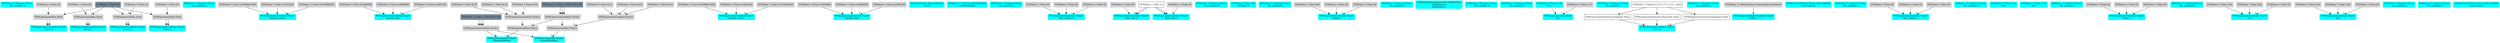 digraph G {
node0 [shape="box" color="cyan" style="filled" label="VFXValue`1 Boolean (True)
_vfx_enabled_a"]
node1 [shape="box" color="cyan" style="filled" label="VFXExpressionCombine Float2
Count_a"]
node2 [shape="box" color="lightgray" style="filled" label="VFXExpressionMax Float"]
node3 [shape="box" color="lightgray" style="filled" label="VFXValue`1 Float (3)"]
node4 [shape="box" color="lightslategray" style="filled" label="VFXValue`1 Float (0)"]
node5 [shape="box" color="cyan" style="filled" label="VFXExpressionCombine Float2
Delay_a"]
node6 [shape="box" color="lightgray" style="filled" label="VFXExpressionMax Float"]
node7 [shape="box" color="lightgray" style="filled" label="VFXValue`1 Float (0)"]
node8 [shape="box" color="cyan" style="filled" label="VFXValue`1 Boolean (True)
_vfx_enabled_a"]
node9 [shape="box" color="cyan" style="filled" label="VFXExpressionCombine Float2
Count_a"]
node10 [shape="box" color="lightgray" style="filled" label="VFXExpressionMax Float"]
node11 [shape="box" color="lightgray" style="filled" label="VFXValue`1 Float (3)"]
node12 [shape="box" color="cyan" style="filled" label="VFXExpressionCombine Float2
Delay_a"]
node13 [shape="box" color="lightgray" style="filled" label="VFXExpressionMax Float"]
node14 [shape="box" color="lightgray" style="filled" label="VFXValue`1 Float (0)"]
node15 [shape="box" color="cyan" style="filled" label="VFXExpressionCombine Float3
bounds_center"]
node16 [shape="box" color="lightgray" style="filled" label="VFXValue`1 Float (-0,008661509)"]
node17 [shape="box" color="lightgray" style="filled" label="VFXValue`1 Float (1,401422)"]
node18 [shape="box" color="lightgray" style="filled" label="VFXValue`1 Float (-0,01848245)"]
node19 [shape="box" color="cyan" style="filled" label="VFXExpressionCombine Float3
bounds_size"]
node20 [shape="box" color="lightgray" style="filled" label="VFXValue`1 Float (3,004998)"]
node21 [shape="box" color="lightgray" style="filled" label="VFXValue`1 Float (3,960069)"]
node22 [shape="box" color="lightgray" style="filled" label="VFXValue`1 Float (3,060745)"]
node23 [shape="box" color="cyan" style="filled" label="VFXExpressionMin Float3
boundsPadding"]
node24 [shape="box" color="lightgray" style="filled" label="VFXExpressionMax Float3"]
node25 [shape="box" color="lightgray" style="filled" label="VFXExpressionCombine Float3"]
node26 [shape="box" color="lightgray" style="filled" label="VFXValue`1 Float (0,5)"]
node27 [shape="box" color="lightgray" style="filled" label="VFXValue`1 Float (0,5)"]
node28 [shape="box" color="lightgray" style="filled" label="VFXValue`1 Float (0,5)"]
node29 [shape="box" color="lightgray" style="filled" label="VFXExpressionCombine Float3"]
node30 [shape="box" color="lightslategray" style="filled" label="VFXValue`1 Float (-1,701412E+38)"]
node31 [shape="box" color="lightgray" style="filled" label="VFXExpressionCombine Float3"]
node32 [shape="box" color="lightslategray" style="filled" label="VFXValue`1 Float (1,701412E+38)"]
node33 [shape="box" color="cyan" style="filled" label="VFXExpressionCombine Float3
bounds_center"]
node34 [shape="box" color="lightgray" style="filled" label="VFXValue`1 Float (-0,008661509)"]
node35 [shape="box" color="lightgray" style="filled" label="VFXValue`1 Float (1,401422)"]
node36 [shape="box" color="lightgray" style="filled" label="VFXValue`1 Float (-0,01848245)"]
node37 [shape="box" color="cyan" style="filled" label="VFXExpressionCombine Float3
bounds_size"]
node38 [shape="box" color="lightgray" style="filled" label="VFXValue`1 Float (3,004998)"]
node39 [shape="box" color="lightgray" style="filled" label="VFXValue`1 Float (3,960069)"]
node40 [shape="box" color="lightgray" style="filled" label="VFXValue`1 Float (3,060745)"]
node41 [shape="box" color="cyan" style="filled" label="VFXExpressionMin Float3
boundsPadding"]
node42 [shape="box" color="lightgray" style="filled" label="VFXExpressionMax Float3"]
node43 [shape="box" color="lightgray" style="filled" label="VFXExpressionCombine Float3"]
node44 [shape="box" color="lightgray" style="filled" label="VFXValue`1 Float (0,5)"]
node45 [shape="box" color="lightgray" style="filled" label="VFXValue`1 Float (0,5)"]
node46 [shape="box" color="lightgray" style="filled" label="VFXValue`1 Float (0,5)"]
node47 [shape="box" color="cyan" style="filled" label="VFXMeshValue Mesh (64412)
mesh"]
node48 [shape="box" color="cyan" style="filled" label="VFXValue`1 Uint32 (4294967295)
subMeshMask"]
node49 [shape="box" color="cyan" style="filled" label="VFXValue`1 Boolean (True)
_vfx_enabled_a"]
node50 [shape="box" color="cyan" style="filled" label="VFXExpressionCombine Float3
Box_center_a"]
node51 [shape="box" color="lightgray" style="filled" label="VFXValue`1 Float (0)"]
node52 [shape="box" color="lightgray" style="filled" label="VFXValue`1 Float (0)"]
node53 [shape="box" color="lightgray" style="filled" label="VFXValue`1 Float (0)"]
node54 [shape="box" color="cyan" style="filled" label="VFXExpressionCombine Float3
Box_size_a"]
node55 [shape="box" label="VFXValue`1 Float (1)"]
node56 [shape="box" color="lightgray" style="filled" label="VFXValue`1 Float (0)"]
node57 [shape="box" color="cyan" style="filled" label="VFXValue`1 Boolean (True)
_vfx_enabled_b"]
node58 [shape="box" color="cyan" style="filled" label="VFXValue`1 Float (3)
Lifetime_b"]
node59 [shape="box" color="cyan" style="filled" label="VFXValue`1 Boolean (True)
_vfx_enabled_c"]
node60 [shape="box" color="cyan" style="filled" label="VFXExpressionCombine Float3
Angle_c"]
node61 [shape="box" color="lightgray" style="filled" label="VFXValue`1 Float (90)"]
node62 [shape="box" color="lightgray" style="filled" label="VFXValue`1 Float (0)"]
node63 [shape="box" color="lightgray" style="filled" label="VFXValue`1 Float (0)"]
node64 [shape="box" color="cyan" style="filled" label="VFXValue`1 Boolean (True)
_vfx_enabled_a"]
node65 [shape="box" color="cyan" style="filled" label="VFXBuiltInExpression Float (DeltaTime)
deltaTime_a
deltaTime_a"]
node66 [shape="box" color="cyan" style="filled" label="VFXValue`1 Boolean (True)
_vfx_enabled_b"]
node67 [shape="box" color="cyan" style="filled" label="VFXValue`1 Boolean (True)
_vfx_enabled_a"]
node68 [shape="box" color="cyan" style="filled" label="VFXValue`1 Float (2,5)
A_a"]
node69 [shape="box" color="cyan" style="filled" label="VFXExpressionMul Float
B_a"]
node70 [shape="box" color="lightgray" style="filled" label="VFXValue`1 Float (1,5)"]
node71 [shape="box" color="cyan" style="filled" label="VFXValue`1 Boolean (True)
_vfx_enabled_b"]
node72 [shape="box" color="cyan" style="filled" label="VFXExpressionCombine Float3
Color_b"]
node73 [shape="box" label="VFXExpressionExtractComponent Float"]
node74 [shape="box" label="VFXValue`1 Float4 ((1.14, 1.73, 2.12, 1.00))"]
node75 [shape="box" label="VFXExpressionExtractComponent Float"]
node76 [shape="box" label="VFXExpressionExtractComponent Float"]
node77 [shape="box" color="cyan" style="filled" label="VFXValue`1 Boolean (True)
_vfx_enabled_c"]
node78 [shape="box" color="cyan" style="filled" label="VFXExpressionBakeGradient Float3
Color_c"]
node79 [shape="box" color="lightgray" style="filled" label="VFXValue`1 ColorGradient (UnityEngine.Gradient)"]
node80 [shape="box" color="cyan" style="filled" label="VFXTexture2DValue Texture2D (49888)
mainTexture"]
node81 [shape="box" color="cyan" style="filled" label="VFXValue`1 Boolean (True)
_vfx_enabled_a"]
node82 [shape="box" color="cyan" style="filled" label="VFXExpressionCombine Float3
Box_center_a"]
node83 [shape="box" color="lightgray" style="filled" label="VFXValue`1 Float (0)"]
node84 [shape="box" color="lightgray" style="filled" label="VFXValue`1 Float (0)"]
node85 [shape="box" color="lightgray" style="filled" label="VFXValue`1 Float (0)"]
node86 [shape="box" color="cyan" style="filled" label="VFXExpressionCombine Float3
Box_size_a"]
node87 [shape="box" color="lightgray" style="filled" label="VFXValue`1 Float (0)"]
node88 [shape="box" color="cyan" style="filled" label="VFXValue`1 Boolean (True)
_vfx_enabled_b"]
node89 [shape="box" color="cyan" style="filled" label="VFXValue`1 Float (1,6)
A_b"]
node90 [shape="box" color="cyan" style="filled" label="VFXValue`1 Float (1,8)
B_b"]
node91 [shape="box" color="cyan" style="filled" label="VFXValue`1 Boolean (True)
_vfx_enabled_c"]
node92 [shape="box" color="cyan" style="filled" label="VFXExpressionCombine Float3
Pivot_c"]
node93 [shape="box" color="lightgray" style="filled" label="VFXValue`1 Float (0)"]
node94 [shape="box" color="lightgray" style="filled" label="VFXValue`1 Float (0)"]
node95 [shape="box" color="lightgray" style="filled" label="VFXValue`1 Float (0)"]
node96 [shape="box" color="cyan" style="filled" label="VFXValue`1 Boolean (True)
_vfx_enabled_d"]
node97 [shape="box" color="cyan" style="filled" label="VFXExpressionCombine Float3
A_d"]
node98 [shape="box" color="lightgray" style="filled" label="VFXValue`1 Float (-70)"]
node99 [shape="box" color="lightgray" style="filled" label="VFXValue`1 Float (20)"]
node100 [shape="box" color="lightgray" style="filled" label="VFXValue`1 Float (0)"]
node101 [shape="box" color="cyan" style="filled" label="VFXExpressionCombine Float3
B_d"]
node102 [shape="box" color="lightgray" style="filled" label="VFXValue`1 Float (10)"]
node103 [shape="box" color="lightgray" style="filled" label="VFXValue`1 Float (-20)"]
node104 [shape="box" color="lightgray" style="filled" label="VFXValue`1 Float (0)"]
node105 [shape="box" color="cyan" style="filled" label="VFXValue`1 Boolean (True)
_vfx_enabled_a"]
node106 [shape="box" color="cyan" style="filled" label="VFXValue`1 Boolean (True)
_vfx_enabled_b"]
node107 [shape="box" color="cyan" style="filled" label="VFXTexture2DValue Texture2D (49888)
mainTexture"]
node2 -> node1 [headlabel="0"]
node2 -> node1 [headlabel="1"]
node3 -> node2 [headlabel="0"]
node4 -> node2 [headlabel="1"]
node6 -> node5 [headlabel="0"]
node6 -> node5 [headlabel="1"]
node7 -> node6 [headlabel="0"]
node4 -> node6 [headlabel="1"]
node10 -> node9 [headlabel="0"]
node10 -> node9 [headlabel="1"]
node11 -> node10 [headlabel="0"]
node4 -> node10 [headlabel="1"]
node13 -> node12 [headlabel="0"]
node13 -> node12 [headlabel="1"]
node14 -> node13 [headlabel="0"]
node4 -> node13 [headlabel="1"]
node16 -> node15 [headlabel="0"]
node17 -> node15 [headlabel="1"]
node18 -> node15 [headlabel="2"]
node20 -> node19 [headlabel="0"]
node21 -> node19 [headlabel="1"]
node22 -> node19 [headlabel="2"]
node24 -> node23 [headlabel="0"]
node31 -> node23 [headlabel="1"]
node25 -> node24 [headlabel="0"]
node29 -> node24 [headlabel="1"]
node26 -> node25 [headlabel="0"]
node27 -> node25 [headlabel="1"]
node28 -> node25 [headlabel="2"]
node30 -> node29 [headlabel="0"]
node30 -> node29 [headlabel="1"]
node30 -> node29 [headlabel="2"]
node32 -> node31 [headlabel="0"]
node32 -> node31 [headlabel="1"]
node32 -> node31 [headlabel="2"]
node34 -> node33 [headlabel="0"]
node35 -> node33 [headlabel="1"]
node36 -> node33 [headlabel="2"]
node38 -> node37 [headlabel="0"]
node39 -> node37 [headlabel="1"]
node40 -> node37 [headlabel="2"]
node42 -> node41 [headlabel="0"]
node31 -> node41 [headlabel="1"]
node43 -> node42 [headlabel="0"]
node29 -> node42 [headlabel="1"]
node44 -> node43 [headlabel="0"]
node45 -> node43 [headlabel="1"]
node46 -> node43 [headlabel="2"]
node51 -> node50 [headlabel="0"]
node52 -> node50 [headlabel="1"]
node53 -> node50 [headlabel="2"]
node55 -> node54 [headlabel="0"]
node56 -> node54 [headlabel="1"]
node55 -> node54 [headlabel="2"]
node61 -> node60 [headlabel="0"]
node62 -> node60 [headlabel="1"]
node63 -> node60 [headlabel="2"]
node68 -> node69 [headlabel="0"]
node70 -> node69 [headlabel="1"]
node73 -> node72 [headlabel="0"]
node75 -> node72 [headlabel="1"]
node76 -> node72 [headlabel="2"]
node74 -> node73 
node74 -> node75 
node74 -> node76 
node79 -> node78 
node83 -> node82 [headlabel="0"]
node84 -> node82 [headlabel="1"]
node85 -> node82 [headlabel="2"]
node55 -> node86 [headlabel="0"]
node87 -> node86 [headlabel="1"]
node55 -> node86 [headlabel="2"]
node93 -> node92 [headlabel="0"]
node94 -> node92 [headlabel="1"]
node95 -> node92 [headlabel="2"]
node98 -> node97 [headlabel="0"]
node99 -> node97 [headlabel="1"]
node100 -> node97 [headlabel="2"]
node102 -> node101 [headlabel="0"]
node103 -> node101 [headlabel="1"]
node104 -> node101 [headlabel="2"]
}
